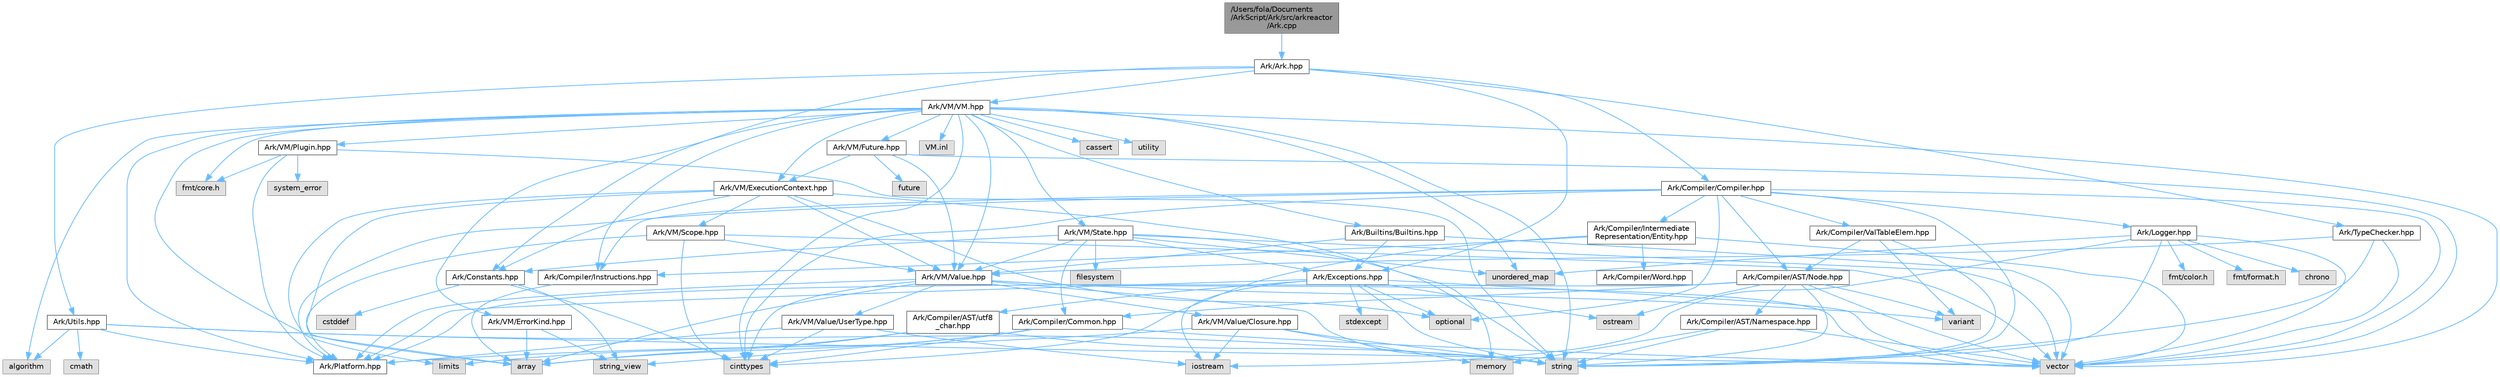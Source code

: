 digraph "/Users/fola/Documents/ArkScript/Ark/src/arkreactor/Ark.cpp"
{
 // INTERACTIVE_SVG=YES
 // LATEX_PDF_SIZE
  bgcolor="transparent";
  edge [fontname=Helvetica,fontsize=10,labelfontname=Helvetica,labelfontsize=10];
  node [fontname=Helvetica,fontsize=10,shape=box,height=0.2,width=0.4];
  Node1 [id="Node000001",label="/Users/fola/Documents\l/ArkScript/Ark/src/arkreactor\l/Ark.cpp",height=0.2,width=0.4,color="gray40", fillcolor="grey60", style="filled", fontcolor="black",tooltip=" "];
  Node1 -> Node2 [id="edge1_Node000001_Node000002",color="steelblue1",style="solid",tooltip=" "];
  Node2 [id="Node000002",label="Ark/Ark.hpp",height=0.2,width=0.4,color="grey40", fillcolor="white", style="filled",URL="$d3/d7e/Ark_8hpp.html",tooltip="Includes the needed files to start using ArkScript."];
  Node2 -> Node3 [id="edge2_Node000002_Node000003",color="steelblue1",style="solid",tooltip=" "];
  Node3 [id="Node000003",label="Ark/Exceptions.hpp",height=0.2,width=0.4,color="grey40", fillcolor="white", style="filled",URL="$d2/de9/Exceptions_8hpp.html",tooltip="ArkScript homemade exceptions."];
  Node3 -> Node4 [id="edge3_Node000003_Node000004",color="steelblue1",style="solid",tooltip=" "];
  Node4 [id="Node000004",label="string",height=0.2,width=0.4,color="grey60", fillcolor="#E0E0E0", style="filled",tooltip=" "];
  Node3 -> Node5 [id="edge4_Node000003_Node000005",color="steelblue1",style="solid",tooltip=" "];
  Node5 [id="Node000005",label="vector",height=0.2,width=0.4,color="grey60", fillcolor="#E0E0E0", style="filled",tooltip=" "];
  Node3 -> Node6 [id="edge5_Node000003_Node000006",color="steelblue1",style="solid",tooltip=" "];
  Node6 [id="Node000006",label="stdexcept",height=0.2,width=0.4,color="grey60", fillcolor="#E0E0E0", style="filled",tooltip=" "];
  Node3 -> Node7 [id="edge6_Node000003_Node000007",color="steelblue1",style="solid",tooltip=" "];
  Node7 [id="Node000007",label="optional",height=0.2,width=0.4,color="grey60", fillcolor="#E0E0E0", style="filled",tooltip=" "];
  Node3 -> Node8 [id="edge7_Node000003_Node000008",color="steelblue1",style="solid",tooltip=" "];
  Node8 [id="Node000008",label="ostream",height=0.2,width=0.4,color="grey60", fillcolor="#E0E0E0", style="filled",tooltip=" "];
  Node3 -> Node9 [id="edge8_Node000003_Node000009",color="steelblue1",style="solid",tooltip=" "];
  Node9 [id="Node000009",label="iostream",height=0.2,width=0.4,color="grey60", fillcolor="#E0E0E0", style="filled",tooltip=" "];
  Node3 -> Node10 [id="edge9_Node000003_Node000010",color="steelblue1",style="solid",tooltip=" "];
  Node10 [id="Node000010",label="Ark/Compiler/AST/utf8\l_char.hpp",height=0.2,width=0.4,color="grey40", fillcolor="white", style="filled",URL="$db/d4e/utf8__char_8hpp.html",tooltip=" "];
  Node10 -> Node11 [id="edge10_Node000010_Node000011",color="steelblue1",style="solid",tooltip=" "];
  Node11 [id="Node000011",label="array",height=0.2,width=0.4,color="grey60", fillcolor="#E0E0E0", style="filled",tooltip=" "];
  Node10 -> Node4 [id="edge11_Node000010_Node000004",color="steelblue1",style="solid",tooltip=" "];
  Node10 -> Node12 [id="edge12_Node000010_Node000012",color="steelblue1",style="solid",tooltip=" "];
  Node12 [id="Node000012",label="limits",height=0.2,width=0.4,color="grey60", fillcolor="#E0E0E0", style="filled",tooltip=" "];
  Node3 -> Node13 [id="edge13_Node000003_Node000013",color="steelblue1",style="solid",tooltip=" "];
  Node13 [id="Node000013",label="Ark/Platform.hpp",height=0.2,width=0.4,color="grey40", fillcolor="white", style="filled",URL="$d5/d40/Platform_8hpp.html",tooltip="ArkScript configuration macros."];
  Node2 -> Node14 [id="edge14_Node000002_Node000014",color="steelblue1",style="solid",tooltip=" "];
  Node14 [id="Node000014",label="Ark/Constants.hpp",height=0.2,width=0.4,color="grey40", fillcolor="white", style="filled",URL="$d6/de9/Constants_8hpp.html",tooltip="Constants used by ArkScript."];
  Node14 -> Node15 [id="edge15_Node000014_Node000015",color="steelblue1",style="solid",tooltip=" "];
  Node15 [id="Node000015",label="string_view",height=0.2,width=0.4,color="grey60", fillcolor="#E0E0E0", style="filled",tooltip=" "];
  Node14 -> Node16 [id="edge16_Node000014_Node000016",color="steelblue1",style="solid",tooltip=" "];
  Node16 [id="Node000016",label="cinttypes",height=0.2,width=0.4,color="grey60", fillcolor="#E0E0E0", style="filled",tooltip=" "];
  Node14 -> Node17 [id="edge17_Node000014_Node000017",color="steelblue1",style="solid",tooltip=" "];
  Node17 [id="Node000017",label="cstddef",height=0.2,width=0.4,color="grey60", fillcolor="#E0E0E0", style="filled",tooltip=" "];
  Node2 -> Node18 [id="edge18_Node000002_Node000018",color="steelblue1",style="solid",tooltip=" "];
  Node18 [id="Node000018",label="Ark/Utils.hpp",height=0.2,width=0.4,color="grey40", fillcolor="white", style="filled",URL="$d4/dcb/Ark_2Utils_8hpp.html",tooltip="Lots of utilities about string, filesystem and more."];
  Node18 -> Node13 [id="edge19_Node000018_Node000013",color="steelblue1",style="solid",tooltip=" "];
  Node18 -> Node19 [id="edge20_Node000018_Node000019",color="steelblue1",style="solid",tooltip=" "];
  Node19 [id="Node000019",label="algorithm",height=0.2,width=0.4,color="grey60", fillcolor="#E0E0E0", style="filled",tooltip=" "];
  Node18 -> Node4 [id="edge21_Node000018_Node000004",color="steelblue1",style="solid",tooltip=" "];
  Node18 -> Node5 [id="edge22_Node000018_Node000005",color="steelblue1",style="solid",tooltip=" "];
  Node18 -> Node20 [id="edge23_Node000018_Node000020",color="steelblue1",style="solid",tooltip=" "];
  Node20 [id="Node000020",label="cmath",height=0.2,width=0.4,color="grey60", fillcolor="#E0E0E0", style="filled",tooltip=" "];
  Node2 -> Node21 [id="edge24_Node000002_Node000021",color="steelblue1",style="solid",tooltip=" "];
  Node21 [id="Node000021",label="Ark/VM/VM.hpp",height=0.2,width=0.4,color="grey40", fillcolor="white", style="filled",URL="$d1/d91/VM_8hpp.html",tooltip="The ArkScript virtual machine."];
  Node21 -> Node11 [id="edge25_Node000021_Node000011",color="steelblue1",style="solid",tooltip=" "];
  Node21 -> Node5 [id="edge26_Node000021_Node000005",color="steelblue1",style="solid",tooltip=" "];
  Node21 -> Node4 [id="edge27_Node000021_Node000004",color="steelblue1",style="solid",tooltip=" "];
  Node21 -> Node22 [id="edge28_Node000021_Node000022",color="steelblue1",style="solid",tooltip=" "];
  Node22 [id="Node000022",label="cassert",height=0.2,width=0.4,color="grey60", fillcolor="#E0E0E0", style="filled",tooltip=" "];
  Node21 -> Node23 [id="edge29_Node000021_Node000023",color="steelblue1",style="solid",tooltip=" "];
  Node23 [id="Node000023",label="utility",height=0.2,width=0.4,color="grey60", fillcolor="#E0E0E0", style="filled",tooltip=" "];
  Node21 -> Node16 [id="edge30_Node000021_Node000016",color="steelblue1",style="solid",tooltip=" "];
  Node21 -> Node24 [id="edge31_Node000021_Node000024",color="steelblue1",style="solid",tooltip=" "];
  Node24 [id="Node000024",label="unordered_map",height=0.2,width=0.4,color="grey60", fillcolor="#E0E0E0", style="filled",tooltip=" "];
  Node21 -> Node19 [id="edge32_Node000021_Node000019",color="steelblue1",style="solid",tooltip=" "];
  Node21 -> Node25 [id="edge33_Node000021_Node000025",color="steelblue1",style="solid",tooltip=" "];
  Node25 [id="Node000025",label="fmt/core.h",height=0.2,width=0.4,color="grey60", fillcolor="#E0E0E0", style="filled",tooltip=" "];
  Node21 -> Node26 [id="edge34_Node000021_Node000026",color="steelblue1",style="solid",tooltip=" "];
  Node26 [id="Node000026",label="Ark/Compiler/Instructions.hpp",height=0.2,width=0.4,color="grey40", fillcolor="white", style="filled",URL="$d8/daa/Instructions_8hpp.html",tooltip="The different instructions used by the compiler and virtual machine."];
  Node26 -> Node11 [id="edge35_Node000026_Node000011",color="steelblue1",style="solid",tooltip=" "];
  Node21 -> Node27 [id="edge36_Node000021_Node000027",color="steelblue1",style="solid",tooltip=" "];
  Node27 [id="Node000027",label="Ark/VM/Value.hpp",height=0.2,width=0.4,color="grey40", fillcolor="white", style="filled",URL="$de/dfd/Value_8hpp.html",tooltip=" "];
  Node27 -> Node5 [id="edge37_Node000027_Node000005",color="steelblue1",style="solid",tooltip=" "];
  Node27 -> Node28 [id="edge38_Node000027_Node000028",color="steelblue1",style="solid",tooltip=" "];
  Node28 [id="Node000028",label="variant",height=0.2,width=0.4,color="grey60", fillcolor="#E0E0E0", style="filled",tooltip=" "];
  Node27 -> Node4 [id="edge39_Node000027_Node000004",color="steelblue1",style="solid",tooltip=" "];
  Node27 -> Node16 [id="edge40_Node000027_Node000016",color="steelblue1",style="solid",tooltip=" "];
  Node27 -> Node11 [id="edge41_Node000027_Node000011",color="steelblue1",style="solid",tooltip=" "];
  Node27 -> Node29 [id="edge42_Node000027_Node000029",color="steelblue1",style="solid",tooltip=" "];
  Node29 [id="Node000029",label="Ark/VM/Value/Closure.hpp",height=0.2,width=0.4,color="grey40", fillcolor="white", style="filled",URL="$dc/dd5/Closure_8hpp.html",tooltip="Subtype of the value type, handling closures."];
  Node29 -> Node30 [id="edge43_Node000029_Node000030",color="steelblue1",style="solid",tooltip=" "];
  Node30 [id="Node000030",label="memory",height=0.2,width=0.4,color="grey60", fillcolor="#E0E0E0", style="filled",tooltip=" "];
  Node29 -> Node9 [id="edge44_Node000029_Node000009",color="steelblue1",style="solid",tooltip=" "];
  Node29 -> Node4 [id="edge45_Node000029_Node000004",color="steelblue1",style="solid",tooltip=" "];
  Node29 -> Node13 [id="edge46_Node000029_Node000013",color="steelblue1",style="solid",tooltip=" "];
  Node27 -> Node31 [id="edge47_Node000027_Node000031",color="steelblue1",style="solid",tooltip=" "];
  Node31 [id="Node000031",label="Ark/VM/Value/UserType.hpp",height=0.2,width=0.4,color="grey40", fillcolor="white", style="filled",URL="$dc/d3d/UserType_8hpp.html",tooltip="Subtype of the value, capable of handling any C++ type."];
  Node31 -> Node9 [id="edge48_Node000031_Node000009",color="steelblue1",style="solid",tooltip=" "];
  Node31 -> Node16 [id="edge49_Node000031_Node000016",color="steelblue1",style="solid",tooltip=" "];
  Node31 -> Node13 [id="edge50_Node000031_Node000013",color="steelblue1",style="solid",tooltip=" "];
  Node27 -> Node13 [id="edge51_Node000027_Node000013",color="steelblue1",style="solid",tooltip=" "];
  Node21 -> Node32 [id="edge52_Node000021_Node000032",color="steelblue1",style="solid",tooltip=" "];
  Node32 [id="Node000032",label="Ark/VM/State.hpp",height=0.2,width=0.4,color="grey40", fillcolor="white", style="filled",URL="$d0/db5/State_8hpp.html",tooltip="State used by the virtual machine: it loads the bytecode, can compile it if needed,..."];
  Node32 -> Node4 [id="edge53_Node000032_Node000004",color="steelblue1",style="solid",tooltip=" "];
  Node32 -> Node5 [id="edge54_Node000032_Node000005",color="steelblue1",style="solid",tooltip=" "];
  Node32 -> Node24 [id="edge55_Node000032_Node000024",color="steelblue1",style="solid",tooltip=" "];
  Node32 -> Node33 [id="edge56_Node000032_Node000033",color="steelblue1",style="solid",tooltip=" "];
  Node33 [id="Node000033",label="filesystem",height=0.2,width=0.4,color="grey60", fillcolor="#E0E0E0", style="filled",tooltip=" "];
  Node32 -> Node14 [id="edge57_Node000032_Node000014",color="steelblue1",style="solid",tooltip=" "];
  Node32 -> Node27 [id="edge58_Node000032_Node000027",color="steelblue1",style="solid",tooltip=" "];
  Node32 -> Node34 [id="edge59_Node000032_Node000034",color="steelblue1",style="solid",tooltip=" "];
  Node34 [id="Node000034",label="Ark/Compiler/Common.hpp",height=0.2,width=0.4,color="grey40", fillcolor="white", style="filled",URL="$d8/ddd/Common_8hpp.html",tooltip="Common code for the compiler."];
  Node34 -> Node11 [id="edge60_Node000034_Node000011",color="steelblue1",style="solid",tooltip=" "];
  Node34 -> Node15 [id="edge61_Node000034_Node000015",color="steelblue1",style="solid",tooltip=" "];
  Node34 -> Node5 [id="edge62_Node000034_Node000005",color="steelblue1",style="solid",tooltip=" "];
  Node34 -> Node16 [id="edge63_Node000034_Node000016",color="steelblue1",style="solid",tooltip=" "];
  Node32 -> Node3 [id="edge64_Node000032_Node000003",color="steelblue1",style="solid",tooltip=" "];
  Node21 -> Node35 [id="edge65_Node000021_Node000035",color="steelblue1",style="solid",tooltip=" "];
  Node35 [id="Node000035",label="Ark/VM/ErrorKind.hpp",height=0.2,width=0.4,color="grey40", fillcolor="white", style="filled",URL="$de/df9/ErrorKind_8hpp.html",tooltip=" "];
  Node35 -> Node11 [id="edge66_Node000035_Node000011",color="steelblue1",style="solid",tooltip=" "];
  Node35 -> Node15 [id="edge67_Node000035_Node000015",color="steelblue1",style="solid",tooltip=" "];
  Node21 -> Node36 [id="edge68_Node000021_Node000036",color="steelblue1",style="solid",tooltip=" "];
  Node36 [id="Node000036",label="Ark/VM/ExecutionContext.hpp",height=0.2,width=0.4,color="grey40", fillcolor="white", style="filled",URL="$db/df6/ExecutionContext_8hpp.html",tooltip="Keeping track of the internal data needed by the VM."];
  Node36 -> Node11 [id="edge69_Node000036_Node000011",color="steelblue1",style="solid",tooltip=" "];
  Node36 -> Node12 [id="edge70_Node000036_Node000012",color="steelblue1",style="solid",tooltip=" "];
  Node36 -> Node30 [id="edge71_Node000036_Node000030",color="steelblue1",style="solid",tooltip=" "];
  Node36 -> Node7 [id="edge72_Node000036_Node000007",color="steelblue1",style="solid",tooltip=" "];
  Node36 -> Node14 [id="edge73_Node000036_Node000014",color="steelblue1",style="solid",tooltip=" "];
  Node36 -> Node27 [id="edge74_Node000036_Node000027",color="steelblue1",style="solid",tooltip=" "];
  Node36 -> Node37 [id="edge75_Node000036_Node000037",color="steelblue1",style="solid",tooltip=" "];
  Node37 [id="Node000037",label="Ark/VM/Scope.hpp",height=0.2,width=0.4,color="grey40", fillcolor="white", style="filled",URL="$d8/dcd/Scope_8hpp.html",tooltip="The virtual machine scope system."];
  Node37 -> Node5 [id="edge76_Node000037_Node000005",color="steelblue1",style="solid",tooltip=" "];
  Node37 -> Node16 [id="edge77_Node000037_Node000016",color="steelblue1",style="solid",tooltip=" "];
  Node37 -> Node13 [id="edge78_Node000037_Node000013",color="steelblue1",style="solid",tooltip=" "];
  Node37 -> Node27 [id="edge79_Node000037_Node000027",color="steelblue1",style="solid",tooltip=" "];
  Node21 -> Node38 [id="edge80_Node000021_Node000038",color="steelblue1",style="solid",tooltip=" "];
  Node38 [id="Node000038",label="Ark/Builtins/Builtins.hpp",height=0.2,width=0.4,color="grey40", fillcolor="white", style="filled",URL="$da/d84/Builtins_8hpp.html",tooltip="Host the declaration of all the ArkScript builtins."];
  Node38 -> Node5 [id="edge81_Node000038_Node000005",color="steelblue1",style="solid",tooltip=" "];
  Node38 -> Node27 [id="edge82_Node000038_Node000027",color="steelblue1",style="solid",tooltip=" "];
  Node38 -> Node3 [id="edge83_Node000038_Node000003",color="steelblue1",style="solid",tooltip=" "];
  Node21 -> Node13 [id="edge84_Node000021_Node000013",color="steelblue1",style="solid",tooltip=" "];
  Node21 -> Node39 [id="edge85_Node000021_Node000039",color="steelblue1",style="solid",tooltip=" "];
  Node39 [id="Node000039",label="Ark/VM/Plugin.hpp",height=0.2,width=0.4,color="grey40", fillcolor="white", style="filled",URL="$db/d0e/Plugin_8hpp.html",tooltip="Loads .dll/.so/.dynlib files."];
  Node39 -> Node13 [id="edge86_Node000039_Node000013",color="steelblue1",style="solid",tooltip=" "];
  Node39 -> Node4 [id="edge87_Node000039_Node000004",color="steelblue1",style="solid",tooltip=" "];
  Node39 -> Node40 [id="edge88_Node000039_Node000040",color="steelblue1",style="solid",tooltip=" "];
  Node40 [id="Node000040",label="system_error",height=0.2,width=0.4,color="grey60", fillcolor="#E0E0E0", style="filled",tooltip=" "];
  Node39 -> Node25 [id="edge89_Node000039_Node000025",color="steelblue1",style="solid",tooltip=" "];
  Node21 -> Node41 [id="edge90_Node000021_Node000041",color="steelblue1",style="solid",tooltip=" "];
  Node41 [id="Node000041",label="Ark/VM/Future.hpp",height=0.2,width=0.4,color="grey40", fillcolor="white", style="filled",URL="$d0/dda/Future_8hpp.html",tooltip=" "];
  Node41 -> Node42 [id="edge91_Node000041_Node000042",color="steelblue1",style="solid",tooltip=" "];
  Node42 [id="Node000042",label="future",height=0.2,width=0.4,color="grey60", fillcolor="#E0E0E0", style="filled",tooltip=" "];
  Node41 -> Node5 [id="edge92_Node000041_Node000005",color="steelblue1",style="solid",tooltip=" "];
  Node41 -> Node27 [id="edge93_Node000041_Node000027",color="steelblue1",style="solid",tooltip=" "];
  Node41 -> Node36 [id="edge94_Node000041_Node000036",color="steelblue1",style="solid",tooltip=" "];
  Node21 -> Node43 [id="edge95_Node000021_Node000043",color="steelblue1",style="solid",tooltip=" "];
  Node43 [id="Node000043",label="VM.inl",height=0.2,width=0.4,color="grey60", fillcolor="#E0E0E0", style="filled",tooltip=" "];
  Node2 -> Node44 [id="edge96_Node000002_Node000044",color="steelblue1",style="solid",tooltip=" "];
  Node44 [id="Node000044",label="Ark/Compiler/Compiler.hpp",height=0.2,width=0.4,color="grey40", fillcolor="white", style="filled",URL="$d8/d0f/Compiler_8hpp.html",tooltip="ArkScript compiler is in charge of transforming the AST into bytecode."];
  Node44 -> Node5 [id="edge97_Node000044_Node000005",color="steelblue1",style="solid",tooltip=" "];
  Node44 -> Node4 [id="edge98_Node000044_Node000004",color="steelblue1",style="solid",tooltip=" "];
  Node44 -> Node16 [id="edge99_Node000044_Node000016",color="steelblue1",style="solid",tooltip=" "];
  Node44 -> Node7 [id="edge100_Node000044_Node000007",color="steelblue1",style="solid",tooltip=" "];
  Node44 -> Node13 [id="edge101_Node000044_Node000013",color="steelblue1",style="solid",tooltip=" "];
  Node44 -> Node45 [id="edge102_Node000044_Node000045",color="steelblue1",style="solid",tooltip=" "];
  Node45 [id="Node000045",label="Ark/Logger.hpp",height=0.2,width=0.4,color="grey40", fillcolor="white", style="filled",URL="$d9/d11/Logger_8hpp.html",tooltip="Internal logger."];
  Node45 -> Node9 [id="edge103_Node000045_Node000009",color="steelblue1",style="solid",tooltip=" "];
  Node45 -> Node46 [id="edge104_Node000045_Node000046",color="steelblue1",style="solid",tooltip=" "];
  Node46 [id="Node000046",label="fmt/format.h",height=0.2,width=0.4,color="grey60", fillcolor="#E0E0E0", style="filled",tooltip=" "];
  Node45 -> Node4 [id="edge105_Node000045_Node000004",color="steelblue1",style="solid",tooltip=" "];
  Node45 -> Node47 [id="edge106_Node000045_Node000047",color="steelblue1",style="solid",tooltip=" "];
  Node47 [id="Node000047",label="chrono",height=0.2,width=0.4,color="grey60", fillcolor="#E0E0E0", style="filled",tooltip=" "];
  Node45 -> Node5 [id="edge107_Node000045_Node000005",color="steelblue1",style="solid",tooltip=" "];
  Node45 -> Node24 [id="edge108_Node000045_Node000024",color="steelblue1",style="solid",tooltip=" "];
  Node45 -> Node48 [id="edge109_Node000045_Node000048",color="steelblue1",style="solid",tooltip=" "];
  Node48 [id="Node000048",label="fmt/color.h",height=0.2,width=0.4,color="grey60", fillcolor="#E0E0E0", style="filled",tooltip=" "];
  Node44 -> Node26 [id="edge110_Node000044_Node000026",color="steelblue1",style="solid",tooltip=" "];
  Node44 -> Node49 [id="edge111_Node000044_Node000049",color="steelblue1",style="solid",tooltip=" "];
  Node49 [id="Node000049",label="Ark/Compiler/Intermediate\lRepresentation/Entity.hpp",height=0.2,width=0.4,color="grey40", fillcolor="white", style="filled",URL="$de/da6/Entity_8hpp.html",tooltip="An entity in the IR is a bundle of information."];
  Node49 -> Node16 [id="edge112_Node000049_Node000016",color="steelblue1",style="solid",tooltip=" "];
  Node49 -> Node5 [id="edge113_Node000049_Node000005",color="steelblue1",style="solid",tooltip=" "];
  Node49 -> Node50 [id="edge114_Node000049_Node000050",color="steelblue1",style="solid",tooltip=" "];
  Node50 [id="Node000050",label="Ark/Compiler/Word.hpp",height=0.2,width=0.4,color="grey40", fillcolor="white", style="filled",URL="$db/d53/Word_8hpp.html",tooltip="Describe an instruction and its immediate argument."];
  Node49 -> Node26 [id="edge115_Node000049_Node000026",color="steelblue1",style="solid",tooltip=" "];
  Node44 -> Node51 [id="edge116_Node000044_Node000051",color="steelblue1",style="solid",tooltip=" "];
  Node51 [id="Node000051",label="Ark/Compiler/AST/Node.hpp",height=0.2,width=0.4,color="grey40", fillcolor="white", style="filled",URL="$d7/dc6/Node_8hpp.html",tooltip="AST node used by the parser, optimizer and compiler."];
  Node51 -> Node28 [id="edge117_Node000051_Node000028",color="steelblue1",style="solid",tooltip=" "];
  Node51 -> Node8 [id="edge118_Node000051_Node000008",color="steelblue1",style="solid",tooltip=" "];
  Node51 -> Node4 [id="edge119_Node000051_Node000004",color="steelblue1",style="solid",tooltip=" "];
  Node51 -> Node5 [id="edge120_Node000051_Node000005",color="steelblue1",style="solid",tooltip=" "];
  Node51 -> Node52 [id="edge121_Node000051_Node000052",color="steelblue1",style="solid",tooltip=" "];
  Node52 [id="Node000052",label="Ark/Compiler/AST/Namespace.hpp",height=0.2,width=0.4,color="grey40", fillcolor="white", style="filled",URL="$da/d33/Namespace_8hpp.html",tooltip=" "];
  Node52 -> Node4 [id="edge122_Node000052_Node000004",color="steelblue1",style="solid",tooltip=" "];
  Node52 -> Node5 [id="edge123_Node000052_Node000005",color="steelblue1",style="solid",tooltip=" "];
  Node52 -> Node30 [id="edge124_Node000052_Node000030",color="steelblue1",style="solid",tooltip=" "];
  Node51 -> Node34 [id="edge125_Node000051_Node000034",color="steelblue1",style="solid",tooltip=" "];
  Node51 -> Node13 [id="edge126_Node000051_Node000013",color="steelblue1",style="solid",tooltip=" "];
  Node44 -> Node53 [id="edge127_Node000044_Node000053",color="steelblue1",style="solid",tooltip=" "];
  Node53 [id="Node000053",label="Ark/Compiler/ValTableElem.hpp",height=0.2,width=0.4,color="grey40", fillcolor="white", style="filled",URL="$dd/de7/ValTableElem_8hpp.html",tooltip="The basic value type handled by the compiler."];
  Node53 -> Node28 [id="edge128_Node000053_Node000028",color="steelblue1",style="solid",tooltip=" "];
  Node53 -> Node4 [id="edge129_Node000053_Node000004",color="steelblue1",style="solid",tooltip=" "];
  Node53 -> Node51 [id="edge130_Node000053_Node000051",color="steelblue1",style="solid",tooltip=" "];
  Node2 -> Node54 [id="edge131_Node000002_Node000054",color="steelblue1",style="solid",tooltip=" "];
  Node54 [id="Node000054",label="Ark/TypeChecker.hpp",height=0.2,width=0.4,color="grey40", fillcolor="white", style="filled",URL="$db/d5e/TypeChecker_8hpp.html",tooltip=" "];
  Node54 -> Node4 [id="edge132_Node000054_Node000004",color="steelblue1",style="solid",tooltip=" "];
  Node54 -> Node5 [id="edge133_Node000054_Node000005",color="steelblue1",style="solid",tooltip=" "];
  Node54 -> Node27 [id="edge134_Node000054_Node000027",color="steelblue1",style="solid",tooltip=" "];
}
